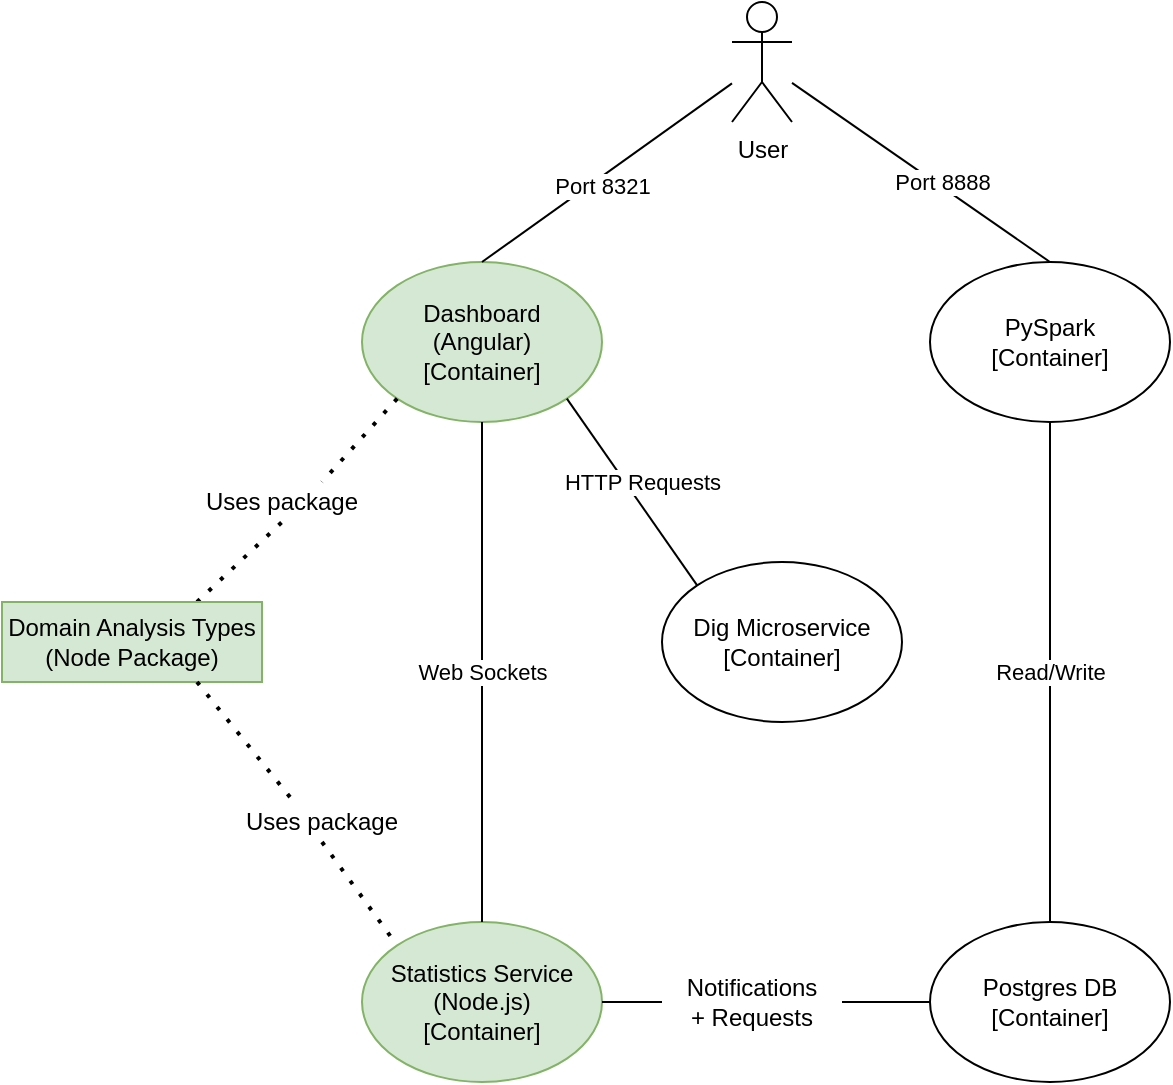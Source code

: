 <mxfile version="14.6.11" type="device"><diagram id="bREjdItOCQmjgJRoSSfL" name="Page-1"><mxGraphModel dx="2249" dy="1917" grid="1" gridSize="10" guides="1" tooltips="1" connect="1" arrows="1" fold="1" page="1" pageScale="1" pageWidth="827" pageHeight="1169" math="0" shadow="0"><root><mxCell id="0"/><mxCell id="1" parent="0"/><mxCell id="vY9NxxYTPV3ZMQygSxcm-1" value="PySpark&lt;br&gt;[Container]" style="ellipse;whiteSpace=wrap;html=1;" vertex="1" parent="1"><mxGeometry x="294" y="100" width="120" height="80" as="geometry"/></mxCell><mxCell id="vY9NxxYTPV3ZMQygSxcm-2" value="Postgres DB&lt;br&gt;[Container]" style="ellipse;whiteSpace=wrap;html=1;" vertex="1" parent="1"><mxGeometry x="294" y="430" width="120" height="80" as="geometry"/></mxCell><mxCell id="vY9NxxYTPV3ZMQygSxcm-3" value="Dig Microservice&lt;br&gt;[Container]" style="ellipse;whiteSpace=wrap;html=1;" vertex="1" parent="1"><mxGeometry x="160" y="250" width="120" height="80" as="geometry"/></mxCell><mxCell id="vY9NxxYTPV3ZMQygSxcm-4" value="Statistics Service&lt;br&gt;(Node.js)&lt;br&gt;[Container]" style="ellipse;whiteSpace=wrap;html=1;fillColor=#d5e8d4;strokeColor=#82b366;" vertex="1" parent="1"><mxGeometry x="10" y="430" width="120" height="80" as="geometry"/></mxCell><mxCell id="vY9NxxYTPV3ZMQygSxcm-5" value="Dashboard&lt;br&gt;(Angular)&lt;br&gt;[Container]" style="ellipse;whiteSpace=wrap;html=1;fillColor=#d5e8d4;strokeColor=#82b366;" vertex="1" parent="1"><mxGeometry x="10" y="100" width="120" height="80" as="geometry"/></mxCell><mxCell id="vY9NxxYTPV3ZMQygSxcm-10" value="Web Sockets" style="endArrow=none;html=1;entryX=0.5;entryY=1;entryDx=0;entryDy=0;exitX=0.5;exitY=0;exitDx=0;exitDy=0;" edge="1" parent="1" source="vY9NxxYTPV3ZMQygSxcm-4" target="vY9NxxYTPV3ZMQygSxcm-5"><mxGeometry width="50" height="50" relative="1" as="geometry"><mxPoint x="390" y="560" as="sourcePoint"/><mxPoint x="440" y="510" as="targetPoint"/></mxGeometry></mxCell><mxCell id="vY9NxxYTPV3ZMQygSxcm-11" value="" style="endArrow=none;html=1;exitX=1;exitY=0.5;exitDx=0;exitDy=0;entryX=0;entryY=0.5;entryDx=0;entryDy=0;startArrow=none;" edge="1" parent="1" source="vY9NxxYTPV3ZMQygSxcm-32" target="vY9NxxYTPV3ZMQygSxcm-2"><mxGeometry width="50" height="50" relative="1" as="geometry"><mxPoint x="390" y="560" as="sourcePoint"/><mxPoint x="440" y="510" as="targetPoint"/></mxGeometry></mxCell><mxCell id="vY9NxxYTPV3ZMQygSxcm-12" value="Read/Write" style="endArrow=none;html=1;entryX=0.5;entryY=1;entryDx=0;entryDy=0;exitX=0.5;exitY=0;exitDx=0;exitDy=0;" edge="1" parent="1" source="vY9NxxYTPV3ZMQygSxcm-2" target="vY9NxxYTPV3ZMQygSxcm-1"><mxGeometry width="50" height="50" relative="1" as="geometry"><mxPoint x="430" y="610" as="sourcePoint"/><mxPoint x="480" y="560" as="targetPoint"/></mxGeometry></mxCell><mxCell id="vY9NxxYTPV3ZMQygSxcm-13" value="" style="endArrow=none;html=1;entryX=1;entryY=1;entryDx=0;entryDy=0;exitX=0;exitY=0;exitDx=0;exitDy=0;" edge="1" parent="1" source="vY9NxxYTPV3ZMQygSxcm-3" target="vY9NxxYTPV3ZMQygSxcm-5"><mxGeometry width="50" height="50" relative="1" as="geometry"><mxPoint x="390" y="560" as="sourcePoint"/><mxPoint x="440" y="510" as="targetPoint"/></mxGeometry></mxCell><mxCell id="vY9NxxYTPV3ZMQygSxcm-26" value="HTTP Requests" style="edgeLabel;html=1;align=center;verticalAlign=middle;resizable=0;points=[];" vertex="1" connectable="0" parent="vY9NxxYTPV3ZMQygSxcm-13"><mxGeometry x="0.375" y="1" relative="1" as="geometry"><mxPoint x="18" y="12" as="offset"/></mxGeometry></mxCell><mxCell id="vY9NxxYTPV3ZMQygSxcm-14" value="User" style="shape=umlActor;verticalLabelPosition=bottom;verticalAlign=top;html=1;outlineConnect=0;" vertex="1" parent="1"><mxGeometry x="195" y="-30" width="30" height="60" as="geometry"/></mxCell><mxCell id="vY9NxxYTPV3ZMQygSxcm-20" value="" style="endArrow=none;dashed=1;html=1;dashPattern=1 3;strokeWidth=2;exitX=0.75;exitY=0;exitDx=0;exitDy=0;entryX=0.5;entryY=1;entryDx=0;entryDy=0;" edge="1" parent="1" source="vY9NxxYTPV3ZMQygSxcm-25" target="vY9NxxYTPV3ZMQygSxcm-27"><mxGeometry width="50" height="50" relative="1" as="geometry"><mxPoint x="-87.5" y="230" as="sourcePoint"/><mxPoint x="250" y="300" as="targetPoint"/></mxGeometry></mxCell><mxCell id="vY9NxxYTPV3ZMQygSxcm-21" value="" style="endArrow=none;dashed=1;html=1;dashPattern=1 3;strokeWidth=2;exitX=0.5;exitY=1;exitDx=0;exitDy=0;entryX=0;entryY=0;entryDx=0;entryDy=0;startArrow=none;" edge="1" parent="1" source="vY9NxxYTPV3ZMQygSxcm-28" target="vY9NxxYTPV3ZMQygSxcm-4"><mxGeometry width="50" height="50" relative="1" as="geometry"><mxPoint x="-87.5" y="300" as="sourcePoint"/><mxPoint x="250" y="300" as="targetPoint"/></mxGeometry></mxCell><mxCell id="vY9NxxYTPV3ZMQygSxcm-22" value="" style="endArrow=none;html=1;entryX=0.5;entryY=0;entryDx=0;entryDy=0;" edge="1" parent="1" source="vY9NxxYTPV3ZMQygSxcm-14" target="vY9NxxYTPV3ZMQygSxcm-5"><mxGeometry width="50" height="50" relative="1" as="geometry"><mxPoint x="200" y="350" as="sourcePoint"/><mxPoint x="250" y="300" as="targetPoint"/></mxGeometry></mxCell><mxCell id="vY9NxxYTPV3ZMQygSxcm-29" value="Port 8321" style="edgeLabel;html=1;align=center;verticalAlign=middle;resizable=0;points=[];" vertex="1" connectable="0" parent="vY9NxxYTPV3ZMQygSxcm-22"><mxGeometry x="0.108" y="1" relative="1" as="geometry"><mxPoint x="3" y="1" as="offset"/></mxGeometry></mxCell><mxCell id="vY9NxxYTPV3ZMQygSxcm-25" value="Domain Analysis Types&lt;br&gt;(Node Package)" style="rounded=0;whiteSpace=wrap;html=1;fillColor=#d5e8d4;strokeColor=#82b366;" vertex="1" parent="1"><mxGeometry x="-170" y="270" width="130" height="40" as="geometry"/></mxCell><mxCell id="vY9NxxYTPV3ZMQygSxcm-27" value="Uses package" style="text;html=1;strokeColor=none;fillColor=none;align=center;verticalAlign=middle;whiteSpace=wrap;rounded=0;" vertex="1" parent="1"><mxGeometry x="-70" y="210" width="80" height="20" as="geometry"/></mxCell><mxCell id="vY9NxxYTPV3ZMQygSxcm-28" value="Uses package" style="text;html=1;strokeColor=none;fillColor=none;align=center;verticalAlign=middle;whiteSpace=wrap;rounded=0;" vertex="1" parent="1"><mxGeometry x="-50" y="370" width="80" height="20" as="geometry"/></mxCell><mxCell id="vY9NxxYTPV3ZMQygSxcm-30" value="" style="endArrow=none;dashed=1;html=1;dashPattern=1 3;strokeWidth=2;exitX=0.75;exitY=1;exitDx=0;exitDy=0;entryX=0.327;entryY=0.012;entryDx=0;entryDy=0;entryPerimeter=0;" edge="1" parent="1" source="vY9NxxYTPV3ZMQygSxcm-25" target="vY9NxxYTPV3ZMQygSxcm-28"><mxGeometry width="50" height="50" relative="1" as="geometry"><mxPoint x="-72.5" y="310" as="sourcePoint"/><mxPoint x="27.574" y="441.716" as="targetPoint"/></mxGeometry></mxCell><mxCell id="vY9NxxYTPV3ZMQygSxcm-31" value="" style="endArrow=none;dashed=1;html=1;dashPattern=1 3;strokeWidth=2;exitX=0;exitY=1;exitDx=0;exitDy=0;entryX=0.75;entryY=0;entryDx=0;entryDy=0;" edge="1" parent="1" source="vY9NxxYTPV3ZMQygSxcm-5" target="vY9NxxYTPV3ZMQygSxcm-27"><mxGeometry width="50" height="50" relative="1" as="geometry"><mxPoint x="-62.5" y="280" as="sourcePoint"/><mxPoint x="-20" y="240" as="targetPoint"/></mxGeometry></mxCell><mxCell id="vY9NxxYTPV3ZMQygSxcm-32" value="Notifications&lt;br&gt;+ Requests" style="text;html=1;strokeColor=none;fillColor=none;align=center;verticalAlign=middle;whiteSpace=wrap;rounded=0;" vertex="1" parent="1"><mxGeometry x="160" y="460" width="90" height="20" as="geometry"/></mxCell><mxCell id="vY9NxxYTPV3ZMQygSxcm-33" value="" style="endArrow=none;html=1;exitX=1;exitY=0.5;exitDx=0;exitDy=0;entryX=0;entryY=0.5;entryDx=0;entryDy=0;" edge="1" parent="1" source="vY9NxxYTPV3ZMQygSxcm-4" target="vY9NxxYTPV3ZMQygSxcm-32"><mxGeometry width="50" height="50" relative="1" as="geometry"><mxPoint x="130.0" y="470" as="sourcePoint"/><mxPoint x="294" y="470" as="targetPoint"/></mxGeometry></mxCell><mxCell id="vY9NxxYTPV3ZMQygSxcm-35" value="Port 8888" style="endArrow=none;html=1;entryX=0.5;entryY=0;entryDx=0;entryDy=0;" edge="1" parent="1" source="vY9NxxYTPV3ZMQygSxcm-14" target="vY9NxxYTPV3ZMQygSxcm-1"><mxGeometry x="0.145" y="2" width="50" height="50" relative="1" as="geometry"><mxPoint x="225" y="10.417" as="sourcePoint"/><mxPoint x="288" y="50.0" as="targetPoint"/><mxPoint as="offset"/></mxGeometry></mxCell></root></mxGraphModel></diagram></mxfile>